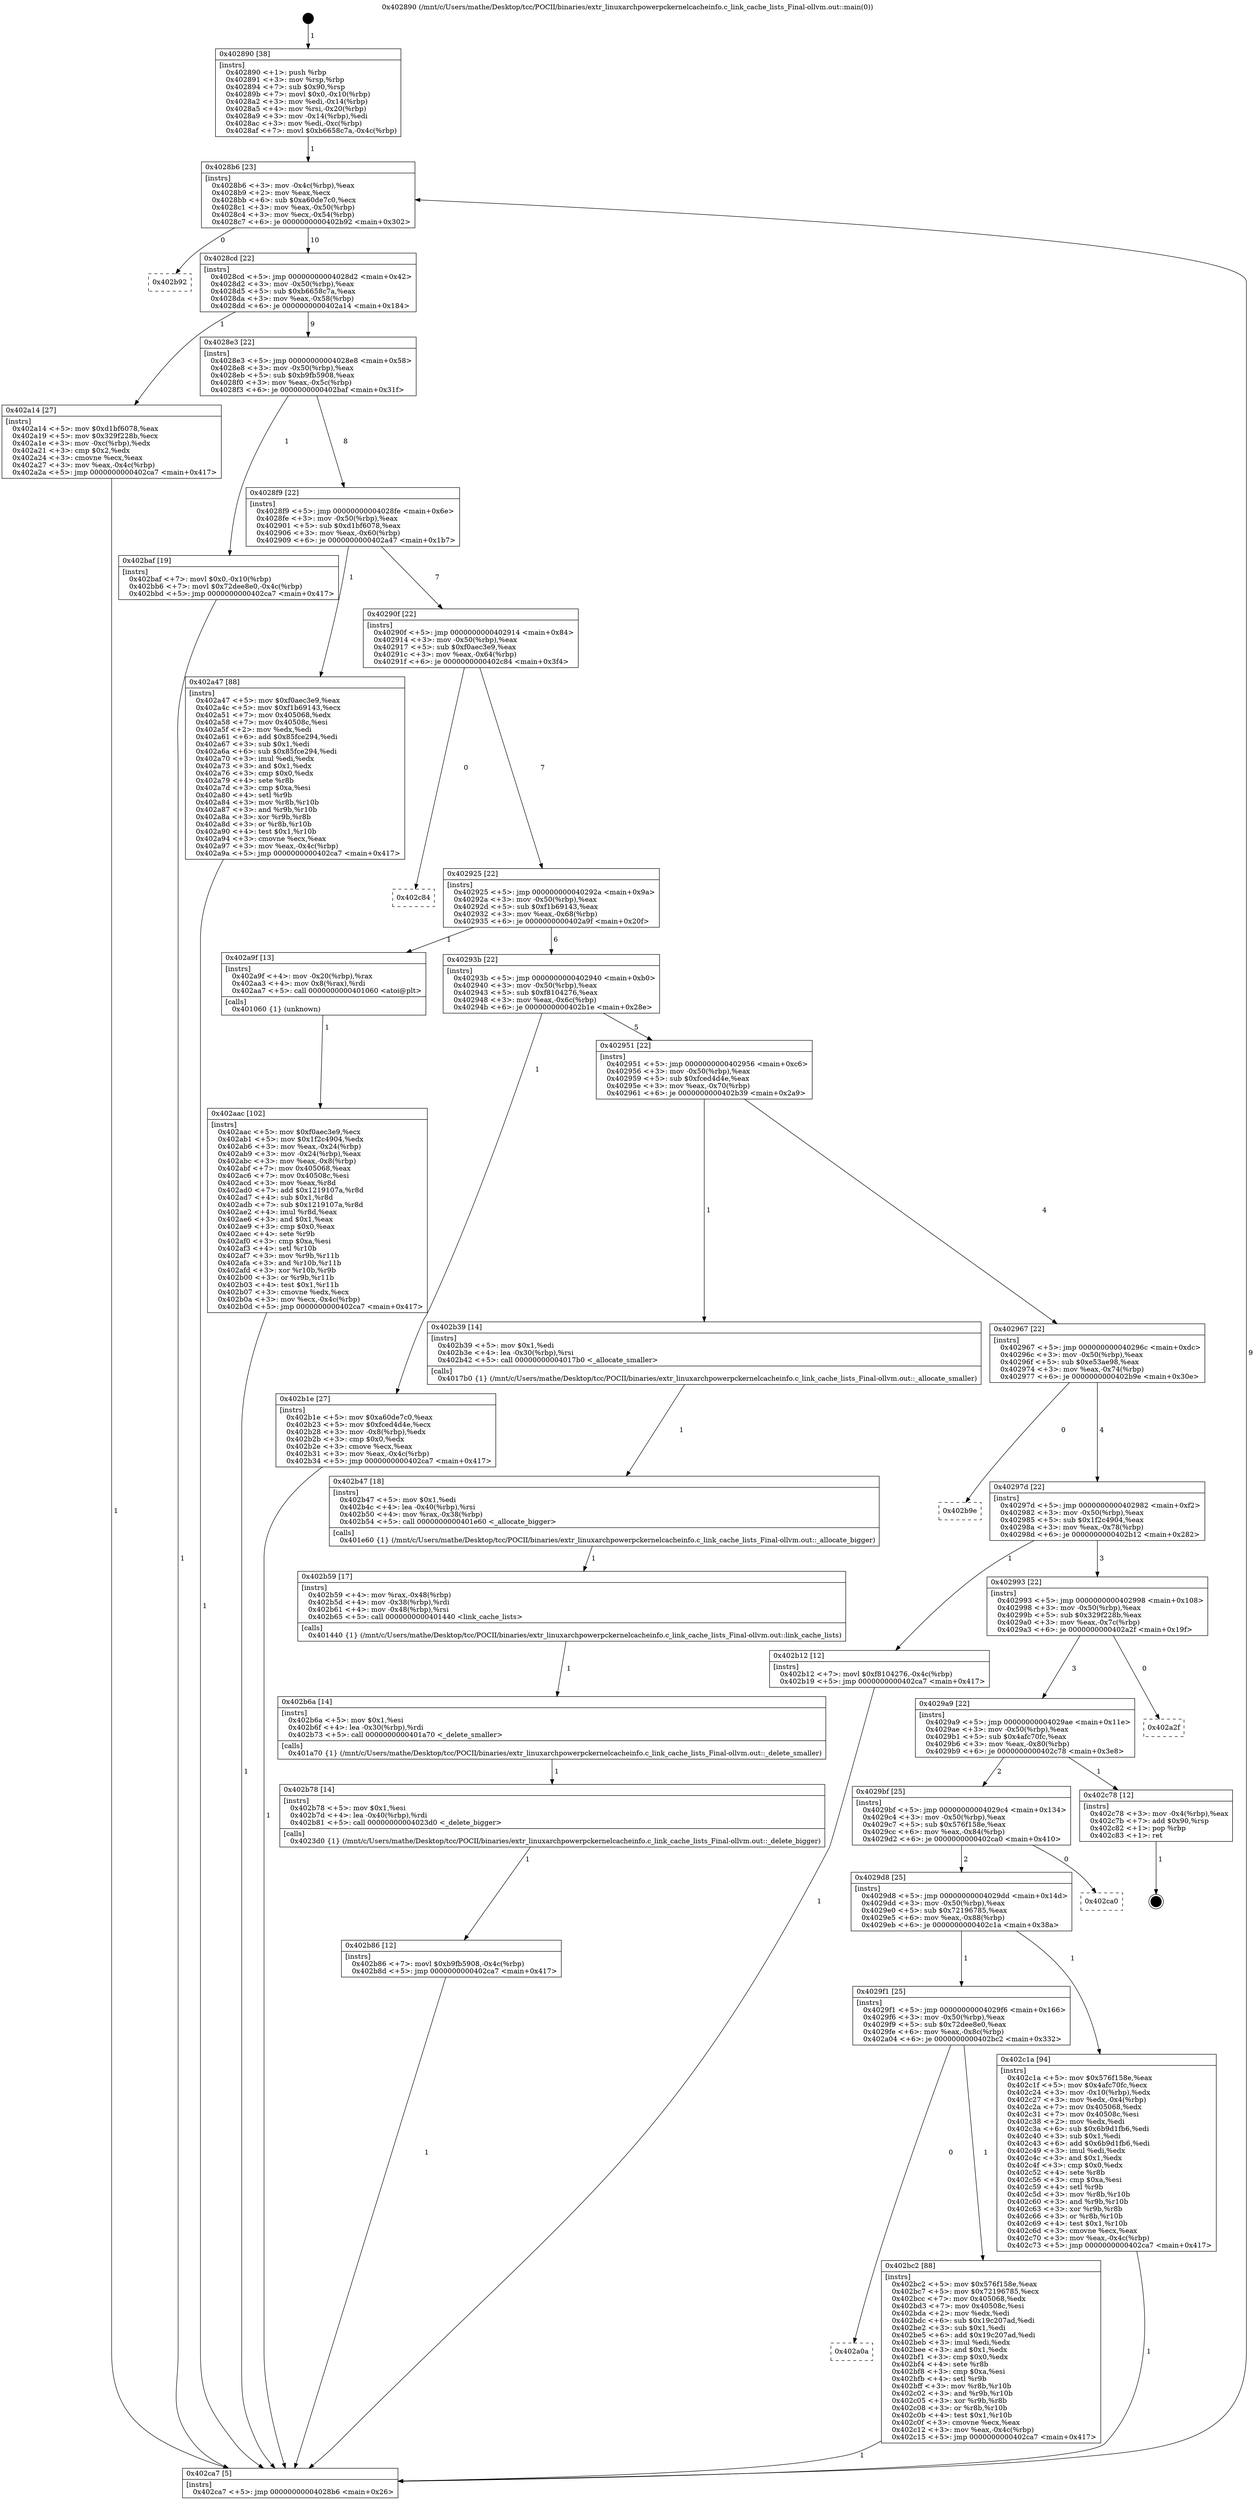 digraph "0x402890" {
  label = "0x402890 (/mnt/c/Users/mathe/Desktop/tcc/POCII/binaries/extr_linuxarchpowerpckernelcacheinfo.c_link_cache_lists_Final-ollvm.out::main(0))"
  labelloc = "t"
  node[shape=record]

  Entry [label="",width=0.3,height=0.3,shape=circle,fillcolor=black,style=filled]
  "0x4028b6" [label="{
     0x4028b6 [23]\l
     | [instrs]\l
     &nbsp;&nbsp;0x4028b6 \<+3\>: mov -0x4c(%rbp),%eax\l
     &nbsp;&nbsp;0x4028b9 \<+2\>: mov %eax,%ecx\l
     &nbsp;&nbsp;0x4028bb \<+6\>: sub $0xa60de7c0,%ecx\l
     &nbsp;&nbsp;0x4028c1 \<+3\>: mov %eax,-0x50(%rbp)\l
     &nbsp;&nbsp;0x4028c4 \<+3\>: mov %ecx,-0x54(%rbp)\l
     &nbsp;&nbsp;0x4028c7 \<+6\>: je 0000000000402b92 \<main+0x302\>\l
  }"]
  "0x402b92" [label="{
     0x402b92\l
  }", style=dashed]
  "0x4028cd" [label="{
     0x4028cd [22]\l
     | [instrs]\l
     &nbsp;&nbsp;0x4028cd \<+5\>: jmp 00000000004028d2 \<main+0x42\>\l
     &nbsp;&nbsp;0x4028d2 \<+3\>: mov -0x50(%rbp),%eax\l
     &nbsp;&nbsp;0x4028d5 \<+5\>: sub $0xb6658c7a,%eax\l
     &nbsp;&nbsp;0x4028da \<+3\>: mov %eax,-0x58(%rbp)\l
     &nbsp;&nbsp;0x4028dd \<+6\>: je 0000000000402a14 \<main+0x184\>\l
  }"]
  Exit [label="",width=0.3,height=0.3,shape=circle,fillcolor=black,style=filled,peripheries=2]
  "0x402a14" [label="{
     0x402a14 [27]\l
     | [instrs]\l
     &nbsp;&nbsp;0x402a14 \<+5\>: mov $0xd1bf6078,%eax\l
     &nbsp;&nbsp;0x402a19 \<+5\>: mov $0x329f228b,%ecx\l
     &nbsp;&nbsp;0x402a1e \<+3\>: mov -0xc(%rbp),%edx\l
     &nbsp;&nbsp;0x402a21 \<+3\>: cmp $0x2,%edx\l
     &nbsp;&nbsp;0x402a24 \<+3\>: cmovne %ecx,%eax\l
     &nbsp;&nbsp;0x402a27 \<+3\>: mov %eax,-0x4c(%rbp)\l
     &nbsp;&nbsp;0x402a2a \<+5\>: jmp 0000000000402ca7 \<main+0x417\>\l
  }"]
  "0x4028e3" [label="{
     0x4028e3 [22]\l
     | [instrs]\l
     &nbsp;&nbsp;0x4028e3 \<+5\>: jmp 00000000004028e8 \<main+0x58\>\l
     &nbsp;&nbsp;0x4028e8 \<+3\>: mov -0x50(%rbp),%eax\l
     &nbsp;&nbsp;0x4028eb \<+5\>: sub $0xb9fb5908,%eax\l
     &nbsp;&nbsp;0x4028f0 \<+3\>: mov %eax,-0x5c(%rbp)\l
     &nbsp;&nbsp;0x4028f3 \<+6\>: je 0000000000402baf \<main+0x31f\>\l
  }"]
  "0x402ca7" [label="{
     0x402ca7 [5]\l
     | [instrs]\l
     &nbsp;&nbsp;0x402ca7 \<+5\>: jmp 00000000004028b6 \<main+0x26\>\l
  }"]
  "0x402890" [label="{
     0x402890 [38]\l
     | [instrs]\l
     &nbsp;&nbsp;0x402890 \<+1\>: push %rbp\l
     &nbsp;&nbsp;0x402891 \<+3\>: mov %rsp,%rbp\l
     &nbsp;&nbsp;0x402894 \<+7\>: sub $0x90,%rsp\l
     &nbsp;&nbsp;0x40289b \<+7\>: movl $0x0,-0x10(%rbp)\l
     &nbsp;&nbsp;0x4028a2 \<+3\>: mov %edi,-0x14(%rbp)\l
     &nbsp;&nbsp;0x4028a5 \<+4\>: mov %rsi,-0x20(%rbp)\l
     &nbsp;&nbsp;0x4028a9 \<+3\>: mov -0x14(%rbp),%edi\l
     &nbsp;&nbsp;0x4028ac \<+3\>: mov %edi,-0xc(%rbp)\l
     &nbsp;&nbsp;0x4028af \<+7\>: movl $0xb6658c7a,-0x4c(%rbp)\l
  }"]
  "0x402a0a" [label="{
     0x402a0a\l
  }", style=dashed]
  "0x402baf" [label="{
     0x402baf [19]\l
     | [instrs]\l
     &nbsp;&nbsp;0x402baf \<+7\>: movl $0x0,-0x10(%rbp)\l
     &nbsp;&nbsp;0x402bb6 \<+7\>: movl $0x72dee8e0,-0x4c(%rbp)\l
     &nbsp;&nbsp;0x402bbd \<+5\>: jmp 0000000000402ca7 \<main+0x417\>\l
  }"]
  "0x4028f9" [label="{
     0x4028f9 [22]\l
     | [instrs]\l
     &nbsp;&nbsp;0x4028f9 \<+5\>: jmp 00000000004028fe \<main+0x6e\>\l
     &nbsp;&nbsp;0x4028fe \<+3\>: mov -0x50(%rbp),%eax\l
     &nbsp;&nbsp;0x402901 \<+5\>: sub $0xd1bf6078,%eax\l
     &nbsp;&nbsp;0x402906 \<+3\>: mov %eax,-0x60(%rbp)\l
     &nbsp;&nbsp;0x402909 \<+6\>: je 0000000000402a47 \<main+0x1b7\>\l
  }"]
  "0x402bc2" [label="{
     0x402bc2 [88]\l
     | [instrs]\l
     &nbsp;&nbsp;0x402bc2 \<+5\>: mov $0x576f158e,%eax\l
     &nbsp;&nbsp;0x402bc7 \<+5\>: mov $0x72196785,%ecx\l
     &nbsp;&nbsp;0x402bcc \<+7\>: mov 0x405068,%edx\l
     &nbsp;&nbsp;0x402bd3 \<+7\>: mov 0x40508c,%esi\l
     &nbsp;&nbsp;0x402bda \<+2\>: mov %edx,%edi\l
     &nbsp;&nbsp;0x402bdc \<+6\>: sub $0x19c207ad,%edi\l
     &nbsp;&nbsp;0x402be2 \<+3\>: sub $0x1,%edi\l
     &nbsp;&nbsp;0x402be5 \<+6\>: add $0x19c207ad,%edi\l
     &nbsp;&nbsp;0x402beb \<+3\>: imul %edi,%edx\l
     &nbsp;&nbsp;0x402bee \<+3\>: and $0x1,%edx\l
     &nbsp;&nbsp;0x402bf1 \<+3\>: cmp $0x0,%edx\l
     &nbsp;&nbsp;0x402bf4 \<+4\>: sete %r8b\l
     &nbsp;&nbsp;0x402bf8 \<+3\>: cmp $0xa,%esi\l
     &nbsp;&nbsp;0x402bfb \<+4\>: setl %r9b\l
     &nbsp;&nbsp;0x402bff \<+3\>: mov %r8b,%r10b\l
     &nbsp;&nbsp;0x402c02 \<+3\>: and %r9b,%r10b\l
     &nbsp;&nbsp;0x402c05 \<+3\>: xor %r9b,%r8b\l
     &nbsp;&nbsp;0x402c08 \<+3\>: or %r8b,%r10b\l
     &nbsp;&nbsp;0x402c0b \<+4\>: test $0x1,%r10b\l
     &nbsp;&nbsp;0x402c0f \<+3\>: cmovne %ecx,%eax\l
     &nbsp;&nbsp;0x402c12 \<+3\>: mov %eax,-0x4c(%rbp)\l
     &nbsp;&nbsp;0x402c15 \<+5\>: jmp 0000000000402ca7 \<main+0x417\>\l
  }"]
  "0x402a47" [label="{
     0x402a47 [88]\l
     | [instrs]\l
     &nbsp;&nbsp;0x402a47 \<+5\>: mov $0xf0aec3e9,%eax\l
     &nbsp;&nbsp;0x402a4c \<+5\>: mov $0xf1b69143,%ecx\l
     &nbsp;&nbsp;0x402a51 \<+7\>: mov 0x405068,%edx\l
     &nbsp;&nbsp;0x402a58 \<+7\>: mov 0x40508c,%esi\l
     &nbsp;&nbsp;0x402a5f \<+2\>: mov %edx,%edi\l
     &nbsp;&nbsp;0x402a61 \<+6\>: add $0x85fce294,%edi\l
     &nbsp;&nbsp;0x402a67 \<+3\>: sub $0x1,%edi\l
     &nbsp;&nbsp;0x402a6a \<+6\>: sub $0x85fce294,%edi\l
     &nbsp;&nbsp;0x402a70 \<+3\>: imul %edi,%edx\l
     &nbsp;&nbsp;0x402a73 \<+3\>: and $0x1,%edx\l
     &nbsp;&nbsp;0x402a76 \<+3\>: cmp $0x0,%edx\l
     &nbsp;&nbsp;0x402a79 \<+4\>: sete %r8b\l
     &nbsp;&nbsp;0x402a7d \<+3\>: cmp $0xa,%esi\l
     &nbsp;&nbsp;0x402a80 \<+4\>: setl %r9b\l
     &nbsp;&nbsp;0x402a84 \<+3\>: mov %r8b,%r10b\l
     &nbsp;&nbsp;0x402a87 \<+3\>: and %r9b,%r10b\l
     &nbsp;&nbsp;0x402a8a \<+3\>: xor %r9b,%r8b\l
     &nbsp;&nbsp;0x402a8d \<+3\>: or %r8b,%r10b\l
     &nbsp;&nbsp;0x402a90 \<+4\>: test $0x1,%r10b\l
     &nbsp;&nbsp;0x402a94 \<+3\>: cmovne %ecx,%eax\l
     &nbsp;&nbsp;0x402a97 \<+3\>: mov %eax,-0x4c(%rbp)\l
     &nbsp;&nbsp;0x402a9a \<+5\>: jmp 0000000000402ca7 \<main+0x417\>\l
  }"]
  "0x40290f" [label="{
     0x40290f [22]\l
     | [instrs]\l
     &nbsp;&nbsp;0x40290f \<+5\>: jmp 0000000000402914 \<main+0x84\>\l
     &nbsp;&nbsp;0x402914 \<+3\>: mov -0x50(%rbp),%eax\l
     &nbsp;&nbsp;0x402917 \<+5\>: sub $0xf0aec3e9,%eax\l
     &nbsp;&nbsp;0x40291c \<+3\>: mov %eax,-0x64(%rbp)\l
     &nbsp;&nbsp;0x40291f \<+6\>: je 0000000000402c84 \<main+0x3f4\>\l
  }"]
  "0x4029f1" [label="{
     0x4029f1 [25]\l
     | [instrs]\l
     &nbsp;&nbsp;0x4029f1 \<+5\>: jmp 00000000004029f6 \<main+0x166\>\l
     &nbsp;&nbsp;0x4029f6 \<+3\>: mov -0x50(%rbp),%eax\l
     &nbsp;&nbsp;0x4029f9 \<+5\>: sub $0x72dee8e0,%eax\l
     &nbsp;&nbsp;0x4029fe \<+6\>: mov %eax,-0x8c(%rbp)\l
     &nbsp;&nbsp;0x402a04 \<+6\>: je 0000000000402bc2 \<main+0x332\>\l
  }"]
  "0x402c84" [label="{
     0x402c84\l
  }", style=dashed]
  "0x402925" [label="{
     0x402925 [22]\l
     | [instrs]\l
     &nbsp;&nbsp;0x402925 \<+5\>: jmp 000000000040292a \<main+0x9a\>\l
     &nbsp;&nbsp;0x40292a \<+3\>: mov -0x50(%rbp),%eax\l
     &nbsp;&nbsp;0x40292d \<+5\>: sub $0xf1b69143,%eax\l
     &nbsp;&nbsp;0x402932 \<+3\>: mov %eax,-0x68(%rbp)\l
     &nbsp;&nbsp;0x402935 \<+6\>: je 0000000000402a9f \<main+0x20f\>\l
  }"]
  "0x402c1a" [label="{
     0x402c1a [94]\l
     | [instrs]\l
     &nbsp;&nbsp;0x402c1a \<+5\>: mov $0x576f158e,%eax\l
     &nbsp;&nbsp;0x402c1f \<+5\>: mov $0x4afc70fc,%ecx\l
     &nbsp;&nbsp;0x402c24 \<+3\>: mov -0x10(%rbp),%edx\l
     &nbsp;&nbsp;0x402c27 \<+3\>: mov %edx,-0x4(%rbp)\l
     &nbsp;&nbsp;0x402c2a \<+7\>: mov 0x405068,%edx\l
     &nbsp;&nbsp;0x402c31 \<+7\>: mov 0x40508c,%esi\l
     &nbsp;&nbsp;0x402c38 \<+2\>: mov %edx,%edi\l
     &nbsp;&nbsp;0x402c3a \<+6\>: sub $0x6b9d1fb6,%edi\l
     &nbsp;&nbsp;0x402c40 \<+3\>: sub $0x1,%edi\l
     &nbsp;&nbsp;0x402c43 \<+6\>: add $0x6b9d1fb6,%edi\l
     &nbsp;&nbsp;0x402c49 \<+3\>: imul %edi,%edx\l
     &nbsp;&nbsp;0x402c4c \<+3\>: and $0x1,%edx\l
     &nbsp;&nbsp;0x402c4f \<+3\>: cmp $0x0,%edx\l
     &nbsp;&nbsp;0x402c52 \<+4\>: sete %r8b\l
     &nbsp;&nbsp;0x402c56 \<+3\>: cmp $0xa,%esi\l
     &nbsp;&nbsp;0x402c59 \<+4\>: setl %r9b\l
     &nbsp;&nbsp;0x402c5d \<+3\>: mov %r8b,%r10b\l
     &nbsp;&nbsp;0x402c60 \<+3\>: and %r9b,%r10b\l
     &nbsp;&nbsp;0x402c63 \<+3\>: xor %r9b,%r8b\l
     &nbsp;&nbsp;0x402c66 \<+3\>: or %r8b,%r10b\l
     &nbsp;&nbsp;0x402c69 \<+4\>: test $0x1,%r10b\l
     &nbsp;&nbsp;0x402c6d \<+3\>: cmovne %ecx,%eax\l
     &nbsp;&nbsp;0x402c70 \<+3\>: mov %eax,-0x4c(%rbp)\l
     &nbsp;&nbsp;0x402c73 \<+5\>: jmp 0000000000402ca7 \<main+0x417\>\l
  }"]
  "0x402a9f" [label="{
     0x402a9f [13]\l
     | [instrs]\l
     &nbsp;&nbsp;0x402a9f \<+4\>: mov -0x20(%rbp),%rax\l
     &nbsp;&nbsp;0x402aa3 \<+4\>: mov 0x8(%rax),%rdi\l
     &nbsp;&nbsp;0x402aa7 \<+5\>: call 0000000000401060 \<atoi@plt\>\l
     | [calls]\l
     &nbsp;&nbsp;0x401060 \{1\} (unknown)\l
  }"]
  "0x40293b" [label="{
     0x40293b [22]\l
     | [instrs]\l
     &nbsp;&nbsp;0x40293b \<+5\>: jmp 0000000000402940 \<main+0xb0\>\l
     &nbsp;&nbsp;0x402940 \<+3\>: mov -0x50(%rbp),%eax\l
     &nbsp;&nbsp;0x402943 \<+5\>: sub $0xf8104276,%eax\l
     &nbsp;&nbsp;0x402948 \<+3\>: mov %eax,-0x6c(%rbp)\l
     &nbsp;&nbsp;0x40294b \<+6\>: je 0000000000402b1e \<main+0x28e\>\l
  }"]
  "0x402aac" [label="{
     0x402aac [102]\l
     | [instrs]\l
     &nbsp;&nbsp;0x402aac \<+5\>: mov $0xf0aec3e9,%ecx\l
     &nbsp;&nbsp;0x402ab1 \<+5\>: mov $0x1f2c4904,%edx\l
     &nbsp;&nbsp;0x402ab6 \<+3\>: mov %eax,-0x24(%rbp)\l
     &nbsp;&nbsp;0x402ab9 \<+3\>: mov -0x24(%rbp),%eax\l
     &nbsp;&nbsp;0x402abc \<+3\>: mov %eax,-0x8(%rbp)\l
     &nbsp;&nbsp;0x402abf \<+7\>: mov 0x405068,%eax\l
     &nbsp;&nbsp;0x402ac6 \<+7\>: mov 0x40508c,%esi\l
     &nbsp;&nbsp;0x402acd \<+3\>: mov %eax,%r8d\l
     &nbsp;&nbsp;0x402ad0 \<+7\>: add $0x1219107a,%r8d\l
     &nbsp;&nbsp;0x402ad7 \<+4\>: sub $0x1,%r8d\l
     &nbsp;&nbsp;0x402adb \<+7\>: sub $0x1219107a,%r8d\l
     &nbsp;&nbsp;0x402ae2 \<+4\>: imul %r8d,%eax\l
     &nbsp;&nbsp;0x402ae6 \<+3\>: and $0x1,%eax\l
     &nbsp;&nbsp;0x402ae9 \<+3\>: cmp $0x0,%eax\l
     &nbsp;&nbsp;0x402aec \<+4\>: sete %r9b\l
     &nbsp;&nbsp;0x402af0 \<+3\>: cmp $0xa,%esi\l
     &nbsp;&nbsp;0x402af3 \<+4\>: setl %r10b\l
     &nbsp;&nbsp;0x402af7 \<+3\>: mov %r9b,%r11b\l
     &nbsp;&nbsp;0x402afa \<+3\>: and %r10b,%r11b\l
     &nbsp;&nbsp;0x402afd \<+3\>: xor %r10b,%r9b\l
     &nbsp;&nbsp;0x402b00 \<+3\>: or %r9b,%r11b\l
     &nbsp;&nbsp;0x402b03 \<+4\>: test $0x1,%r11b\l
     &nbsp;&nbsp;0x402b07 \<+3\>: cmovne %edx,%ecx\l
     &nbsp;&nbsp;0x402b0a \<+3\>: mov %ecx,-0x4c(%rbp)\l
     &nbsp;&nbsp;0x402b0d \<+5\>: jmp 0000000000402ca7 \<main+0x417\>\l
  }"]
  "0x4029d8" [label="{
     0x4029d8 [25]\l
     | [instrs]\l
     &nbsp;&nbsp;0x4029d8 \<+5\>: jmp 00000000004029dd \<main+0x14d\>\l
     &nbsp;&nbsp;0x4029dd \<+3\>: mov -0x50(%rbp),%eax\l
     &nbsp;&nbsp;0x4029e0 \<+5\>: sub $0x72196785,%eax\l
     &nbsp;&nbsp;0x4029e5 \<+6\>: mov %eax,-0x88(%rbp)\l
     &nbsp;&nbsp;0x4029eb \<+6\>: je 0000000000402c1a \<main+0x38a\>\l
  }"]
  "0x402b1e" [label="{
     0x402b1e [27]\l
     | [instrs]\l
     &nbsp;&nbsp;0x402b1e \<+5\>: mov $0xa60de7c0,%eax\l
     &nbsp;&nbsp;0x402b23 \<+5\>: mov $0xfced4d4e,%ecx\l
     &nbsp;&nbsp;0x402b28 \<+3\>: mov -0x8(%rbp),%edx\l
     &nbsp;&nbsp;0x402b2b \<+3\>: cmp $0x0,%edx\l
     &nbsp;&nbsp;0x402b2e \<+3\>: cmove %ecx,%eax\l
     &nbsp;&nbsp;0x402b31 \<+3\>: mov %eax,-0x4c(%rbp)\l
     &nbsp;&nbsp;0x402b34 \<+5\>: jmp 0000000000402ca7 \<main+0x417\>\l
  }"]
  "0x402951" [label="{
     0x402951 [22]\l
     | [instrs]\l
     &nbsp;&nbsp;0x402951 \<+5\>: jmp 0000000000402956 \<main+0xc6\>\l
     &nbsp;&nbsp;0x402956 \<+3\>: mov -0x50(%rbp),%eax\l
     &nbsp;&nbsp;0x402959 \<+5\>: sub $0xfced4d4e,%eax\l
     &nbsp;&nbsp;0x40295e \<+3\>: mov %eax,-0x70(%rbp)\l
     &nbsp;&nbsp;0x402961 \<+6\>: je 0000000000402b39 \<main+0x2a9\>\l
  }"]
  "0x402ca0" [label="{
     0x402ca0\l
  }", style=dashed]
  "0x402b39" [label="{
     0x402b39 [14]\l
     | [instrs]\l
     &nbsp;&nbsp;0x402b39 \<+5\>: mov $0x1,%edi\l
     &nbsp;&nbsp;0x402b3e \<+4\>: lea -0x30(%rbp),%rsi\l
     &nbsp;&nbsp;0x402b42 \<+5\>: call 00000000004017b0 \<_allocate_smaller\>\l
     | [calls]\l
     &nbsp;&nbsp;0x4017b0 \{1\} (/mnt/c/Users/mathe/Desktop/tcc/POCII/binaries/extr_linuxarchpowerpckernelcacheinfo.c_link_cache_lists_Final-ollvm.out::_allocate_smaller)\l
  }"]
  "0x402967" [label="{
     0x402967 [22]\l
     | [instrs]\l
     &nbsp;&nbsp;0x402967 \<+5\>: jmp 000000000040296c \<main+0xdc\>\l
     &nbsp;&nbsp;0x40296c \<+3\>: mov -0x50(%rbp),%eax\l
     &nbsp;&nbsp;0x40296f \<+5\>: sub $0xe53ae98,%eax\l
     &nbsp;&nbsp;0x402974 \<+3\>: mov %eax,-0x74(%rbp)\l
     &nbsp;&nbsp;0x402977 \<+6\>: je 0000000000402b9e \<main+0x30e\>\l
  }"]
  "0x4029bf" [label="{
     0x4029bf [25]\l
     | [instrs]\l
     &nbsp;&nbsp;0x4029bf \<+5\>: jmp 00000000004029c4 \<main+0x134\>\l
     &nbsp;&nbsp;0x4029c4 \<+3\>: mov -0x50(%rbp),%eax\l
     &nbsp;&nbsp;0x4029c7 \<+5\>: sub $0x576f158e,%eax\l
     &nbsp;&nbsp;0x4029cc \<+6\>: mov %eax,-0x84(%rbp)\l
     &nbsp;&nbsp;0x4029d2 \<+6\>: je 0000000000402ca0 \<main+0x410\>\l
  }"]
  "0x402b9e" [label="{
     0x402b9e\l
  }", style=dashed]
  "0x40297d" [label="{
     0x40297d [22]\l
     | [instrs]\l
     &nbsp;&nbsp;0x40297d \<+5\>: jmp 0000000000402982 \<main+0xf2\>\l
     &nbsp;&nbsp;0x402982 \<+3\>: mov -0x50(%rbp),%eax\l
     &nbsp;&nbsp;0x402985 \<+5\>: sub $0x1f2c4904,%eax\l
     &nbsp;&nbsp;0x40298a \<+3\>: mov %eax,-0x78(%rbp)\l
     &nbsp;&nbsp;0x40298d \<+6\>: je 0000000000402b12 \<main+0x282\>\l
  }"]
  "0x402c78" [label="{
     0x402c78 [12]\l
     | [instrs]\l
     &nbsp;&nbsp;0x402c78 \<+3\>: mov -0x4(%rbp),%eax\l
     &nbsp;&nbsp;0x402c7b \<+7\>: add $0x90,%rsp\l
     &nbsp;&nbsp;0x402c82 \<+1\>: pop %rbp\l
     &nbsp;&nbsp;0x402c83 \<+1\>: ret\l
  }"]
  "0x402b12" [label="{
     0x402b12 [12]\l
     | [instrs]\l
     &nbsp;&nbsp;0x402b12 \<+7\>: movl $0xf8104276,-0x4c(%rbp)\l
     &nbsp;&nbsp;0x402b19 \<+5\>: jmp 0000000000402ca7 \<main+0x417\>\l
  }"]
  "0x402993" [label="{
     0x402993 [22]\l
     | [instrs]\l
     &nbsp;&nbsp;0x402993 \<+5\>: jmp 0000000000402998 \<main+0x108\>\l
     &nbsp;&nbsp;0x402998 \<+3\>: mov -0x50(%rbp),%eax\l
     &nbsp;&nbsp;0x40299b \<+5\>: sub $0x329f228b,%eax\l
     &nbsp;&nbsp;0x4029a0 \<+3\>: mov %eax,-0x7c(%rbp)\l
     &nbsp;&nbsp;0x4029a3 \<+6\>: je 0000000000402a2f \<main+0x19f\>\l
  }"]
  "0x402b47" [label="{
     0x402b47 [18]\l
     | [instrs]\l
     &nbsp;&nbsp;0x402b47 \<+5\>: mov $0x1,%edi\l
     &nbsp;&nbsp;0x402b4c \<+4\>: lea -0x40(%rbp),%rsi\l
     &nbsp;&nbsp;0x402b50 \<+4\>: mov %rax,-0x38(%rbp)\l
     &nbsp;&nbsp;0x402b54 \<+5\>: call 0000000000401e60 \<_allocate_bigger\>\l
     | [calls]\l
     &nbsp;&nbsp;0x401e60 \{1\} (/mnt/c/Users/mathe/Desktop/tcc/POCII/binaries/extr_linuxarchpowerpckernelcacheinfo.c_link_cache_lists_Final-ollvm.out::_allocate_bigger)\l
  }"]
  "0x402b59" [label="{
     0x402b59 [17]\l
     | [instrs]\l
     &nbsp;&nbsp;0x402b59 \<+4\>: mov %rax,-0x48(%rbp)\l
     &nbsp;&nbsp;0x402b5d \<+4\>: mov -0x38(%rbp),%rdi\l
     &nbsp;&nbsp;0x402b61 \<+4\>: mov -0x48(%rbp),%rsi\l
     &nbsp;&nbsp;0x402b65 \<+5\>: call 0000000000401440 \<link_cache_lists\>\l
     | [calls]\l
     &nbsp;&nbsp;0x401440 \{1\} (/mnt/c/Users/mathe/Desktop/tcc/POCII/binaries/extr_linuxarchpowerpckernelcacheinfo.c_link_cache_lists_Final-ollvm.out::link_cache_lists)\l
  }"]
  "0x402b6a" [label="{
     0x402b6a [14]\l
     | [instrs]\l
     &nbsp;&nbsp;0x402b6a \<+5\>: mov $0x1,%esi\l
     &nbsp;&nbsp;0x402b6f \<+4\>: lea -0x30(%rbp),%rdi\l
     &nbsp;&nbsp;0x402b73 \<+5\>: call 0000000000401a70 \<_delete_smaller\>\l
     | [calls]\l
     &nbsp;&nbsp;0x401a70 \{1\} (/mnt/c/Users/mathe/Desktop/tcc/POCII/binaries/extr_linuxarchpowerpckernelcacheinfo.c_link_cache_lists_Final-ollvm.out::_delete_smaller)\l
  }"]
  "0x402b78" [label="{
     0x402b78 [14]\l
     | [instrs]\l
     &nbsp;&nbsp;0x402b78 \<+5\>: mov $0x1,%esi\l
     &nbsp;&nbsp;0x402b7d \<+4\>: lea -0x40(%rbp),%rdi\l
     &nbsp;&nbsp;0x402b81 \<+5\>: call 00000000004023d0 \<_delete_bigger\>\l
     | [calls]\l
     &nbsp;&nbsp;0x4023d0 \{1\} (/mnt/c/Users/mathe/Desktop/tcc/POCII/binaries/extr_linuxarchpowerpckernelcacheinfo.c_link_cache_lists_Final-ollvm.out::_delete_bigger)\l
  }"]
  "0x402b86" [label="{
     0x402b86 [12]\l
     | [instrs]\l
     &nbsp;&nbsp;0x402b86 \<+7\>: movl $0xb9fb5908,-0x4c(%rbp)\l
     &nbsp;&nbsp;0x402b8d \<+5\>: jmp 0000000000402ca7 \<main+0x417\>\l
  }"]
  "0x4029a9" [label="{
     0x4029a9 [22]\l
     | [instrs]\l
     &nbsp;&nbsp;0x4029a9 \<+5\>: jmp 00000000004029ae \<main+0x11e\>\l
     &nbsp;&nbsp;0x4029ae \<+3\>: mov -0x50(%rbp),%eax\l
     &nbsp;&nbsp;0x4029b1 \<+5\>: sub $0x4afc70fc,%eax\l
     &nbsp;&nbsp;0x4029b6 \<+3\>: mov %eax,-0x80(%rbp)\l
     &nbsp;&nbsp;0x4029b9 \<+6\>: je 0000000000402c78 \<main+0x3e8\>\l
  }"]
  "0x402a2f" [label="{
     0x402a2f\l
  }", style=dashed]
  Entry -> "0x402890" [label=" 1"]
  "0x4028b6" -> "0x402b92" [label=" 0"]
  "0x4028b6" -> "0x4028cd" [label=" 10"]
  "0x402c78" -> Exit [label=" 1"]
  "0x4028cd" -> "0x402a14" [label=" 1"]
  "0x4028cd" -> "0x4028e3" [label=" 9"]
  "0x402a14" -> "0x402ca7" [label=" 1"]
  "0x402890" -> "0x4028b6" [label=" 1"]
  "0x402ca7" -> "0x4028b6" [label=" 9"]
  "0x402c1a" -> "0x402ca7" [label=" 1"]
  "0x4028e3" -> "0x402baf" [label=" 1"]
  "0x4028e3" -> "0x4028f9" [label=" 8"]
  "0x402bc2" -> "0x402ca7" [label=" 1"]
  "0x4028f9" -> "0x402a47" [label=" 1"]
  "0x4028f9" -> "0x40290f" [label=" 7"]
  "0x402a47" -> "0x402ca7" [label=" 1"]
  "0x4029f1" -> "0x402a0a" [label=" 0"]
  "0x40290f" -> "0x402c84" [label=" 0"]
  "0x40290f" -> "0x402925" [label=" 7"]
  "0x4029f1" -> "0x402bc2" [label=" 1"]
  "0x402925" -> "0x402a9f" [label=" 1"]
  "0x402925" -> "0x40293b" [label=" 6"]
  "0x402a9f" -> "0x402aac" [label=" 1"]
  "0x402aac" -> "0x402ca7" [label=" 1"]
  "0x4029d8" -> "0x4029f1" [label=" 1"]
  "0x40293b" -> "0x402b1e" [label=" 1"]
  "0x40293b" -> "0x402951" [label=" 5"]
  "0x4029d8" -> "0x402c1a" [label=" 1"]
  "0x402951" -> "0x402b39" [label=" 1"]
  "0x402951" -> "0x402967" [label=" 4"]
  "0x4029bf" -> "0x4029d8" [label=" 2"]
  "0x402967" -> "0x402b9e" [label=" 0"]
  "0x402967" -> "0x40297d" [label=" 4"]
  "0x4029bf" -> "0x402ca0" [label=" 0"]
  "0x40297d" -> "0x402b12" [label=" 1"]
  "0x40297d" -> "0x402993" [label=" 3"]
  "0x402b12" -> "0x402ca7" [label=" 1"]
  "0x402b1e" -> "0x402ca7" [label=" 1"]
  "0x402b39" -> "0x402b47" [label=" 1"]
  "0x402b47" -> "0x402b59" [label=" 1"]
  "0x402b59" -> "0x402b6a" [label=" 1"]
  "0x402b6a" -> "0x402b78" [label=" 1"]
  "0x402b78" -> "0x402b86" [label=" 1"]
  "0x402b86" -> "0x402ca7" [label=" 1"]
  "0x402baf" -> "0x402ca7" [label=" 1"]
  "0x4029a9" -> "0x4029bf" [label=" 2"]
  "0x402993" -> "0x402a2f" [label=" 0"]
  "0x402993" -> "0x4029a9" [label=" 3"]
  "0x4029a9" -> "0x402c78" [label=" 1"]
}
